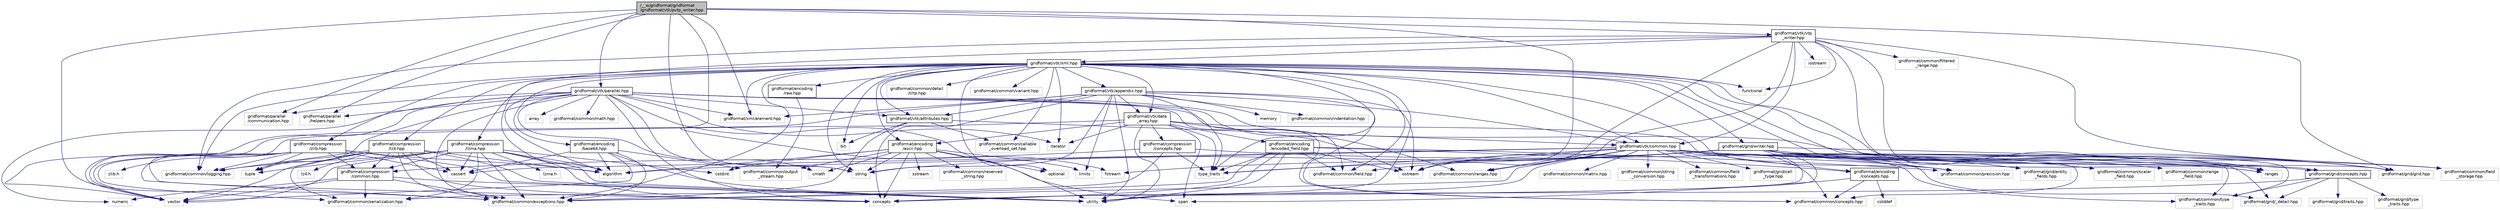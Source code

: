 digraph "/__w/gridformat/gridformat/gridformat/vtk/pvtp_writer.hpp"
{
 // LATEX_PDF_SIZE
  edge [fontname="Helvetica",fontsize="10",labelfontname="Helvetica",labelfontsize="10"];
  node [fontname="Helvetica",fontsize="10",shape=record];
  Node1 [label="/__w/gridformat/gridformat\l/gridformat/vtk/pvtp_writer.hpp",height=0.2,width=0.4,color="black", fillcolor="grey75", style="filled", fontcolor="black",tooltip="Writer for parallel .pvtu files."];
  Node1 -> Node2 [color="midnightblue",fontsize="10",style="solid",fontname="Helvetica"];
  Node2 [label="ostream",height=0.2,width=0.4,color="grey75", fillcolor="white", style="filled",tooltip=" "];
  Node1 -> Node3 [color="midnightblue",fontsize="10",style="solid",fontname="Helvetica"];
  Node3 [label="string",height=0.2,width=0.4,color="grey75", fillcolor="white", style="filled",tooltip=" "];
  Node1 -> Node4 [color="midnightblue",fontsize="10",style="solid",fontname="Helvetica"];
  Node4 [label="fstream",height=0.2,width=0.4,color="grey75", fillcolor="white", style="filled",tooltip=" "];
  Node1 -> Node5 [color="midnightblue",fontsize="10",style="solid",fontname="Helvetica"];
  Node5 [label="gridformat/common/exceptions.hpp",height=0.2,width=0.4,color="grey75", fillcolor="white", style="filled",tooltip=" "];
  Node1 -> Node6 [color="midnightblue",fontsize="10",style="solid",fontname="Helvetica"];
  Node6 [label="gridformat/parallel\l/communication.hpp",height=0.2,width=0.4,color="grey75", fillcolor="white", style="filled",tooltip=" "];
  Node1 -> Node7 [color="midnightblue",fontsize="10",style="solid",fontname="Helvetica"];
  Node7 [label="gridformat/parallel\l/helpers.hpp",height=0.2,width=0.4,color="grey75", fillcolor="white", style="filled",tooltip=" "];
  Node1 -> Node8 [color="midnightblue",fontsize="10",style="solid",fontname="Helvetica"];
  Node8 [label="gridformat/grid/grid.hpp",height=0.2,width=0.4,color="grey75", fillcolor="white", style="filled",tooltip=" "];
  Node1 -> Node9 [color="midnightblue",fontsize="10",style="solid",fontname="Helvetica"];
  Node9 [label="gridformat/xml/element.hpp",height=0.2,width=0.4,color="grey75", fillcolor="white", style="filled",tooltip=" "];
  Node1 -> Node10 [color="midnightblue",fontsize="10",style="solid",fontname="Helvetica"];
  Node10 [label="gridformat/vtk/vtp\l_writer.hpp",height=0.2,width=0.4,color="black", fillcolor="white", style="filled",URL="$vtp__writer_8hpp.html",tooltip="Writer for .vtu file format."];
  Node10 -> Node11 [color="midnightblue",fontsize="10",style="solid",fontname="Helvetica"];
  Node11 [label="ranges",height=0.2,width=0.4,color="grey75", fillcolor="white", style="filled",tooltip=" "];
  Node10 -> Node2 [color="midnightblue",fontsize="10",style="solid",fontname="Helvetica"];
  Node10 -> Node12 [color="midnightblue",fontsize="10",style="solid",fontname="Helvetica"];
  Node12 [label="iostream",height=0.2,width=0.4,color="grey75", fillcolor="white", style="filled",tooltip=" "];
  Node10 -> Node13 [color="midnightblue",fontsize="10",style="solid",fontname="Helvetica"];
  Node13 [label="algorithm",height=0.2,width=0.4,color="grey75", fillcolor="white", style="filled",tooltip=" "];
  Node10 -> Node14 [color="midnightblue",fontsize="10",style="solid",fontname="Helvetica"];
  Node14 [label="functional",height=0.2,width=0.4,color="grey75", fillcolor="white", style="filled",tooltip=" "];
  Node10 -> Node15 [color="midnightblue",fontsize="10",style="solid",fontname="Helvetica"];
  Node15 [label="gridformat/common/ranges.hpp",height=0.2,width=0.4,color="grey75", fillcolor="white", style="filled",tooltip=" "];
  Node10 -> Node16 [color="midnightblue",fontsize="10",style="solid",fontname="Helvetica"];
  Node16 [label="gridformat/common/filtered\l_range.hpp",height=0.2,width=0.4,color="grey75", fillcolor="white", style="filled",tooltip=" "];
  Node10 -> Node17 [color="midnightblue",fontsize="10",style="solid",fontname="Helvetica"];
  Node17 [label="gridformat/common/field\l_storage.hpp",height=0.2,width=0.4,color="grey75", fillcolor="white", style="filled",tooltip=" "];
  Node10 -> Node18 [color="midnightblue",fontsize="10",style="solid",fontname="Helvetica"];
  Node18 [label="gridformat/common/logging.hpp",height=0.2,width=0.4,color="grey75", fillcolor="white", style="filled",tooltip=" "];
  Node10 -> Node8 [color="midnightblue",fontsize="10",style="solid",fontname="Helvetica"];
  Node10 -> Node19 [color="midnightblue",fontsize="10",style="solid",fontname="Helvetica"];
  Node19 [label="gridformat/vtk/common.hpp",height=0.2,width=0.4,color="black", fillcolor="white", style="filled",URL="$vtk_2common_8hpp.html",tooltip="Common functionality for VTK writers."];
  Node19 -> Node11 [color="midnightblue",fontsize="10",style="solid",fontname="Helvetica"];
  Node19 -> Node20 [color="midnightblue",fontsize="10",style="solid",fontname="Helvetica"];
  Node20 [label="cassert",height=0.2,width=0.4,color="grey75", fillcolor="white", style="filled",tooltip=" "];
  Node19 -> Node21 [color="midnightblue",fontsize="10",style="solid",fontname="Helvetica"];
  Node21 [label="utility",height=0.2,width=0.4,color="grey75", fillcolor="white", style="filled",tooltip=" "];
  Node19 -> Node22 [color="midnightblue",fontsize="10",style="solid",fontname="Helvetica"];
  Node22 [label="type_traits",height=0.2,width=0.4,color="grey75", fillcolor="white", style="filled",tooltip=" "];
  Node19 -> Node13 [color="midnightblue",fontsize="10",style="solid",fontname="Helvetica"];
  Node19 -> Node23 [color="midnightblue",fontsize="10",style="solid",fontname="Helvetica"];
  Node23 [label="gridformat/common/field.hpp",height=0.2,width=0.4,color="grey75", fillcolor="white", style="filled",tooltip=" "];
  Node19 -> Node24 [color="midnightblue",fontsize="10",style="solid",fontname="Helvetica"];
  Node24 [label="gridformat/common/concepts.hpp",height=0.2,width=0.4,color="grey75", fillcolor="white", style="filled",tooltip=" "];
  Node19 -> Node5 [color="midnightblue",fontsize="10",style="solid",fontname="Helvetica"];
  Node19 -> Node25 [color="midnightblue",fontsize="10",style="solid",fontname="Helvetica"];
  Node25 [label="gridformat/common/precision.hpp",height=0.2,width=0.4,color="grey75", fillcolor="white", style="filled",tooltip=" "];
  Node19 -> Node15 [color="midnightblue",fontsize="10",style="solid",fontname="Helvetica"];
  Node19 -> Node26 [color="midnightblue",fontsize="10",style="solid",fontname="Helvetica"];
  Node26 [label="gridformat/common/matrix.hpp",height=0.2,width=0.4,color="grey75", fillcolor="white", style="filled",tooltip=" "];
  Node19 -> Node27 [color="midnightblue",fontsize="10",style="solid",fontname="Helvetica"];
  Node27 [label="gridformat/common/type\l_traits.hpp",height=0.2,width=0.4,color="grey75", fillcolor="white", style="filled",tooltip=" "];
  Node19 -> Node28 [color="midnightblue",fontsize="10",style="solid",fontname="Helvetica"];
  Node28 [label="gridformat/common/string\l_conversion.hpp",height=0.2,width=0.4,color="grey75", fillcolor="white", style="filled",tooltip=" "];
  Node19 -> Node29 [color="midnightblue",fontsize="10",style="solid",fontname="Helvetica"];
  Node29 [label="gridformat/common/field\l_transformations.hpp",height=0.2,width=0.4,color="grey75", fillcolor="white", style="filled",tooltip=" "];
  Node19 -> Node30 [color="midnightblue",fontsize="10",style="solid",fontname="Helvetica"];
  Node30 [label="gridformat/grid/entity\l_fields.hpp",height=0.2,width=0.4,color="grey75", fillcolor="white", style="filled",tooltip=" "];
  Node19 -> Node31 [color="midnightblue",fontsize="10",style="solid",fontname="Helvetica"];
  Node31 [label="gridformat/grid/cell\l_type.hpp",height=0.2,width=0.4,color="grey75", fillcolor="white", style="filled",tooltip=" "];
  Node19 -> Node32 [color="midnightblue",fontsize="10",style="solid",fontname="Helvetica"];
  Node32 [label="gridformat/grid/concepts.hpp",height=0.2,width=0.4,color="black", fillcolor="white", style="filled",URL="$grid_2concepts_8hpp.html",tooltip="Grid concepts."];
  Node32 -> Node33 [color="midnightblue",fontsize="10",style="solid",fontname="Helvetica"];
  Node33 [label="concepts",height=0.2,width=0.4,color="grey75", fillcolor="white", style="filled",tooltip=" "];
  Node32 -> Node27 [color="midnightblue",fontsize="10",style="solid",fontname="Helvetica"];
  Node32 -> Node34 [color="midnightblue",fontsize="10",style="solid",fontname="Helvetica"];
  Node34 [label="gridformat/grid/type\l_traits.hpp",height=0.2,width=0.4,color="grey75", fillcolor="white", style="filled",tooltip=" "];
  Node32 -> Node35 [color="midnightblue",fontsize="10",style="solid",fontname="Helvetica"];
  Node35 [label="gridformat/grid/_detail.hpp",height=0.2,width=0.4,color="grey75", fillcolor="white", style="filled",tooltip=" "];
  Node32 -> Node36 [color="midnightblue",fontsize="10",style="solid",fontname="Helvetica"];
  Node36 [label="gridformat/grid/traits.hpp",height=0.2,width=0.4,color="grey75", fillcolor="white", style="filled",tooltip=" "];
  Node19 -> Node35 [color="midnightblue",fontsize="10",style="solid",fontname="Helvetica"];
  Node19 -> Node8 [color="midnightblue",fontsize="10",style="solid",fontname="Helvetica"];
  Node10 -> Node37 [color="midnightblue",fontsize="10",style="solid",fontname="Helvetica"];
  Node37 [label="gridformat/vtk/xml.hpp",height=0.2,width=0.4,color="black", fillcolor="white", style="filled",URL="$xml_8hpp.html",tooltip="Base class for VTK XML-type file format writers."];
  Node37 -> Node38 [color="midnightblue",fontsize="10",style="solid",fontname="Helvetica"];
  Node38 [label="bit",height=0.2,width=0.4,color="grey75", fillcolor="white", style="filled",tooltip=" "];
  Node37 -> Node3 [color="midnightblue",fontsize="10",style="solid",fontname="Helvetica"];
  Node37 -> Node11 [color="midnightblue",fontsize="10",style="solid",fontname="Helvetica"];
  Node37 -> Node21 [color="midnightblue",fontsize="10",style="solid",fontname="Helvetica"];
  Node37 -> Node22 [color="midnightblue",fontsize="10",style="solid",fontname="Helvetica"];
  Node37 -> Node14 [color="midnightblue",fontsize="10",style="solid",fontname="Helvetica"];
  Node37 -> Node39 [color="midnightblue",fontsize="10",style="solid",fontname="Helvetica"];
  Node39 [label="optional",height=0.2,width=0.4,color="grey75", fillcolor="white", style="filled",tooltip=" "];
  Node37 -> Node40 [color="midnightblue",fontsize="10",style="solid",fontname="Helvetica"];
  Node40 [label="iterator",height=0.2,width=0.4,color="grey75", fillcolor="white", style="filled",tooltip=" "];
  Node37 -> Node41 [color="midnightblue",fontsize="10",style="solid",fontname="Helvetica"];
  Node41 [label="gridformat/common/detail\l/crtp.hpp",height=0.2,width=0.4,color="grey75", fillcolor="white", style="filled",tooltip=" "];
  Node37 -> Node42 [color="midnightblue",fontsize="10",style="solid",fontname="Helvetica"];
  Node42 [label="gridformat/common/callable\l_overload_set.hpp",height=0.2,width=0.4,color="grey75", fillcolor="white", style="filled",tooltip=" "];
  Node37 -> Node5 [color="midnightblue",fontsize="10",style="solid",fontname="Helvetica"];
  Node37 -> Node27 [color="midnightblue",fontsize="10",style="solid",fontname="Helvetica"];
  Node37 -> Node43 [color="midnightblue",fontsize="10",style="solid",fontname="Helvetica"];
  Node43 [label="gridformat/common/variant.hpp",height=0.2,width=0.4,color="grey75", fillcolor="white", style="filled",tooltip=" "];
  Node37 -> Node25 [color="midnightblue",fontsize="10",style="solid",fontname="Helvetica"];
  Node37 -> Node18 [color="midnightblue",fontsize="10",style="solid",fontname="Helvetica"];
  Node37 -> Node23 [color="midnightblue",fontsize="10",style="solid",fontname="Helvetica"];
  Node37 -> Node44 [color="midnightblue",fontsize="10",style="solid",fontname="Helvetica"];
  Node44 [label="gridformat/encoding\l/base64.hpp",height=0.2,width=0.4,color="black", fillcolor="white", style="filled",URL="$base64_8hpp.html",tooltip="Encoder and stream using base64."];
  Node44 -> Node45 [color="midnightblue",fontsize="10",style="solid",fontname="Helvetica"];
  Node45 [label="vector",height=0.2,width=0.4,color="grey75", fillcolor="white", style="filled",tooltip=" "];
  Node44 -> Node21 [color="midnightblue",fontsize="10",style="solid",fontname="Helvetica"];
  Node44 -> Node20 [color="midnightblue",fontsize="10",style="solid",fontname="Helvetica"];
  Node44 -> Node13 [color="midnightblue",fontsize="10",style="solid",fontname="Helvetica"];
  Node44 -> Node5 [color="midnightblue",fontsize="10",style="solid",fontname="Helvetica"];
  Node44 -> Node46 [color="midnightblue",fontsize="10",style="solid",fontname="Helvetica"];
  Node46 [label="gridformat/common/output\l_stream.hpp",height=0.2,width=0.4,color="grey75", fillcolor="white", style="filled",tooltip=" "];
  Node37 -> Node47 [color="midnightblue",fontsize="10",style="solid",fontname="Helvetica"];
  Node47 [label="gridformat/encoding\l/ascii.hpp",height=0.2,width=0.4,color="black", fillcolor="white", style="filled",URL="$ascii_8hpp.html",tooltip="Encoder and stream using ascii."];
  Node47 -> Node48 [color="midnightblue",fontsize="10",style="solid",fontname="Helvetica"];
  Node48 [label="cmath",height=0.2,width=0.4,color="grey75", fillcolor="white", style="filled",tooltip=" "];
  Node47 -> Node49 [color="midnightblue",fontsize="10",style="solid",fontname="Helvetica"];
  Node49 [label="limits",height=0.2,width=0.4,color="grey75", fillcolor="white", style="filled",tooltip=" "];
  Node47 -> Node33 [color="midnightblue",fontsize="10",style="solid",fontname="Helvetica"];
  Node47 -> Node13 [color="midnightblue",fontsize="10",style="solid",fontname="Helvetica"];
  Node47 -> Node39 [color="midnightblue",fontsize="10",style="solid",fontname="Helvetica"];
  Node47 -> Node50 [color="midnightblue",fontsize="10",style="solid",fontname="Helvetica"];
  Node50 [label="cstdint",height=0.2,width=0.4,color="grey75", fillcolor="white", style="filled",tooltip=" "];
  Node47 -> Node3 [color="midnightblue",fontsize="10",style="solid",fontname="Helvetica"];
  Node47 -> Node51 [color="midnightblue",fontsize="10",style="solid",fontname="Helvetica"];
  Node51 [label="span",height=0.2,width=0.4,color="grey75", fillcolor="white", style="filled",tooltip=" "];
  Node47 -> Node52 [color="midnightblue",fontsize="10",style="solid",fontname="Helvetica"];
  Node52 [label="sstream",height=0.2,width=0.4,color="grey75", fillcolor="white", style="filled",tooltip=" "];
  Node47 -> Node46 [color="midnightblue",fontsize="10",style="solid",fontname="Helvetica"];
  Node47 -> Node53 [color="midnightblue",fontsize="10",style="solid",fontname="Helvetica"];
  Node53 [label="gridformat/common/reserved\l_string.hpp",height=0.2,width=0.4,color="grey75", fillcolor="white", style="filled",tooltip=" "];
  Node37 -> Node54 [color="midnightblue",fontsize="10",style="solid",fontname="Helvetica"];
  Node54 [label="gridformat/encoding\l/raw.hpp",height=0.2,width=0.4,color="black", fillcolor="white", style="filled",URL="$raw_8hpp.html",tooltip="Encoder and stream for raw binary output."];
  Node54 -> Node46 [color="midnightblue",fontsize="10",style="solid",fontname="Helvetica"];
  Node37 -> Node55 [color="midnightblue",fontsize="10",style="solid",fontname="Helvetica"];
  Node55 [label="gridformat/compression\l/lz4.hpp",height=0.2,width=0.4,color="black", fillcolor="white", style="filled",URL="$lz4_8hpp.html",tooltip="Compressor using the LZ4 library."];
  Node55 -> Node33 [color="midnightblue",fontsize="10",style="solid",fontname="Helvetica"];
  Node55 -> Node21 [color="midnightblue",fontsize="10",style="solid",fontname="Helvetica"];
  Node55 -> Node45 [color="midnightblue",fontsize="10",style="solid",fontname="Helvetica"];
  Node55 -> Node20 [color="midnightblue",fontsize="10",style="solid",fontname="Helvetica"];
  Node55 -> Node13 [color="midnightblue",fontsize="10",style="solid",fontname="Helvetica"];
  Node55 -> Node56 [color="midnightblue",fontsize="10",style="solid",fontname="Helvetica"];
  Node56 [label="tuple",height=0.2,width=0.4,color="grey75", fillcolor="white", style="filled",tooltip=" "];
  Node55 -> Node57 [color="midnightblue",fontsize="10",style="solid",fontname="Helvetica"];
  Node57 [label="lz4.h",height=0.2,width=0.4,color="grey75", fillcolor="white", style="filled",tooltip=" "];
  Node55 -> Node5 [color="midnightblue",fontsize="10",style="solid",fontname="Helvetica"];
  Node55 -> Node58 [color="midnightblue",fontsize="10",style="solid",fontname="Helvetica"];
  Node58 [label="gridformat/common/serialization.hpp",height=0.2,width=0.4,color="grey75", fillcolor="white", style="filled",tooltip=" "];
  Node55 -> Node18 [color="midnightblue",fontsize="10",style="solid",fontname="Helvetica"];
  Node55 -> Node59 [color="midnightblue",fontsize="10",style="solid",fontname="Helvetica"];
  Node59 [label="gridformat/compression\l/common.hpp",height=0.2,width=0.4,color="black", fillcolor="white", style="filled",URL="$compression_2common_8hpp.html",tooltip="Common classes used in the context of data compression."];
  Node59 -> Node45 [color="midnightblue",fontsize="10",style="solid",fontname="Helvetica"];
  Node59 -> Node21 [color="midnightblue",fontsize="10",style="solid",fontname="Helvetica"];
  Node59 -> Node60 [color="midnightblue",fontsize="10",style="solid",fontname="Helvetica"];
  Node60 [label="numeric",height=0.2,width=0.4,color="grey75", fillcolor="white", style="filled",tooltip=" "];
  Node59 -> Node5 [color="midnightblue",fontsize="10",style="solid",fontname="Helvetica"];
  Node59 -> Node58 [color="midnightblue",fontsize="10",style="solid",fontname="Helvetica"];
  Node37 -> Node61 [color="midnightblue",fontsize="10",style="solid",fontname="Helvetica"];
  Node61 [label="gridformat/compression\l/lzma.hpp",height=0.2,width=0.4,color="black", fillcolor="white", style="filled",URL="$lzma_8hpp.html",tooltip="Compressor using the LZMA library."];
  Node61 -> Node33 [color="midnightblue",fontsize="10",style="solid",fontname="Helvetica"];
  Node61 -> Node21 [color="midnightblue",fontsize="10",style="solid",fontname="Helvetica"];
  Node61 -> Node45 [color="midnightblue",fontsize="10",style="solid",fontname="Helvetica"];
  Node61 -> Node20 [color="midnightblue",fontsize="10",style="solid",fontname="Helvetica"];
  Node61 -> Node13 [color="midnightblue",fontsize="10",style="solid",fontname="Helvetica"];
  Node61 -> Node56 [color="midnightblue",fontsize="10",style="solid",fontname="Helvetica"];
  Node61 -> Node50 [color="midnightblue",fontsize="10",style="solid",fontname="Helvetica"];
  Node61 -> Node62 [color="midnightblue",fontsize="10",style="solid",fontname="Helvetica"];
  Node62 [label="lzma.h",height=0.2,width=0.4,color="grey75", fillcolor="white", style="filled",tooltip=" "];
  Node61 -> Node5 [color="midnightblue",fontsize="10",style="solid",fontname="Helvetica"];
  Node61 -> Node58 [color="midnightblue",fontsize="10",style="solid",fontname="Helvetica"];
  Node61 -> Node18 [color="midnightblue",fontsize="10",style="solid",fontname="Helvetica"];
  Node61 -> Node59 [color="midnightblue",fontsize="10",style="solid",fontname="Helvetica"];
  Node37 -> Node63 [color="midnightblue",fontsize="10",style="solid",fontname="Helvetica"];
  Node63 [label="gridformat/compression\l/zlib.hpp",height=0.2,width=0.4,color="black", fillcolor="white", style="filled",URL="$zlib_8hpp.html",tooltip="Compressor using the ZLIB library."];
  Node63 -> Node33 [color="midnightblue",fontsize="10",style="solid",fontname="Helvetica"];
  Node63 -> Node21 [color="midnightblue",fontsize="10",style="solid",fontname="Helvetica"];
  Node63 -> Node45 [color="midnightblue",fontsize="10",style="solid",fontname="Helvetica"];
  Node63 -> Node20 [color="midnightblue",fontsize="10",style="solid",fontname="Helvetica"];
  Node63 -> Node13 [color="midnightblue",fontsize="10",style="solid",fontname="Helvetica"];
  Node63 -> Node56 [color="midnightblue",fontsize="10",style="solid",fontname="Helvetica"];
  Node63 -> Node64 [color="midnightblue",fontsize="10",style="solid",fontname="Helvetica"];
  Node64 [label="zlib.h",height=0.2,width=0.4,color="grey75", fillcolor="white", style="filled",tooltip=" "];
  Node63 -> Node5 [color="midnightblue",fontsize="10",style="solid",fontname="Helvetica"];
  Node63 -> Node58 [color="midnightblue",fontsize="10",style="solid",fontname="Helvetica"];
  Node63 -> Node18 [color="midnightblue",fontsize="10",style="solid",fontname="Helvetica"];
  Node63 -> Node59 [color="midnightblue",fontsize="10",style="solid",fontname="Helvetica"];
  Node37 -> Node32 [color="midnightblue",fontsize="10",style="solid",fontname="Helvetica"];
  Node37 -> Node65 [color="midnightblue",fontsize="10",style="solid",fontname="Helvetica"];
  Node65 [label="gridformat/grid/writer.hpp",height=0.2,width=0.4,color="black", fillcolor="white", style="filled",URL="$grid_2writer_8hpp.html",tooltip="Base classes for grid data writers."];
  Node65 -> Node3 [color="midnightblue",fontsize="10",style="solid",fontname="Helvetica"];
  Node65 -> Node21 [color="midnightblue",fontsize="10",style="solid",fontname="Helvetica"];
  Node65 -> Node11 [color="midnightblue",fontsize="10",style="solid",fontname="Helvetica"];
  Node65 -> Node4 [color="midnightblue",fontsize="10",style="solid",fontname="Helvetica"];
  Node65 -> Node2 [color="midnightblue",fontsize="10",style="solid",fontname="Helvetica"];
  Node65 -> Node33 [color="midnightblue",fontsize="10",style="solid",fontname="Helvetica"];
  Node65 -> Node22 [color="midnightblue",fontsize="10",style="solid",fontname="Helvetica"];
  Node65 -> Node27 [color="midnightblue",fontsize="10",style="solid",fontname="Helvetica"];
  Node65 -> Node25 [color="midnightblue",fontsize="10",style="solid",fontname="Helvetica"];
  Node65 -> Node24 [color="midnightblue",fontsize="10",style="solid",fontname="Helvetica"];
  Node65 -> Node17 [color="midnightblue",fontsize="10",style="solid",fontname="Helvetica"];
  Node65 -> Node66 [color="midnightblue",fontsize="10",style="solid",fontname="Helvetica"];
  Node66 [label="gridformat/common/range\l_field.hpp",height=0.2,width=0.4,color="grey75", fillcolor="white", style="filled",tooltip=" "];
  Node65 -> Node67 [color="midnightblue",fontsize="10",style="solid",fontname="Helvetica"];
  Node67 [label="gridformat/common/scalar\l_field.hpp",height=0.2,width=0.4,color="grey75", fillcolor="white", style="filled",tooltip=" "];
  Node65 -> Node8 [color="midnightblue",fontsize="10",style="solid",fontname="Helvetica"];
  Node65 -> Node35 [color="midnightblue",fontsize="10",style="solid",fontname="Helvetica"];
  Node65 -> Node30 [color="midnightblue",fontsize="10",style="solid",fontname="Helvetica"];
  Node37 -> Node8 [color="midnightblue",fontsize="10",style="solid",fontname="Helvetica"];
  Node37 -> Node9 [color="midnightblue",fontsize="10",style="solid",fontname="Helvetica"];
  Node37 -> Node19 [color="midnightblue",fontsize="10",style="solid",fontname="Helvetica"];
  Node37 -> Node68 [color="midnightblue",fontsize="10",style="solid",fontname="Helvetica"];
  Node68 [label="gridformat/vtk/attributes.hpp",height=0.2,width=0.4,color="black", fillcolor="white", style="filled",URL="$attributes_8hpp.html",tooltip="Helper functions to get the VTK-specific names of things."];
  Node68 -> Node38 [color="midnightblue",fontsize="10",style="solid",fontname="Helvetica"];
  Node68 -> Node5 [color="midnightblue",fontsize="10",style="solid",fontname="Helvetica"];
  Node68 -> Node42 [color="midnightblue",fontsize="10",style="solid",fontname="Helvetica"];
  Node68 -> Node19 [color="midnightblue",fontsize="10",style="solid",fontname="Helvetica"];
  Node37 -> Node69 [color="midnightblue",fontsize="10",style="solid",fontname="Helvetica"];
  Node69 [label="gridformat/vtk/data\l_array.hpp",height=0.2,width=0.4,color="black", fillcolor="white", style="filled",URL="$data__array_8hpp.html",tooltip="Wraps a field and exposes it as VTK data array. Essentially, this implements the operator<< to stream..."];
  Node69 -> Node51 [color="midnightblue",fontsize="10",style="solid",fontname="Helvetica"];
  Node69 -> Node21 [color="midnightblue",fontsize="10",style="solid",fontname="Helvetica"];
  Node69 -> Node2 [color="midnightblue",fontsize="10",style="solid",fontname="Helvetica"];
  Node69 -> Node45 [color="midnightblue",fontsize="10",style="solid",fontname="Helvetica"];
  Node69 -> Node40 [color="midnightblue",fontsize="10",style="solid",fontname="Helvetica"];
  Node69 -> Node22 [color="midnightblue",fontsize="10",style="solid",fontname="Helvetica"];
  Node69 -> Node47 [color="midnightblue",fontsize="10",style="solid",fontname="Helvetica"];
  Node69 -> Node70 [color="midnightblue",fontsize="10",style="solid",fontname="Helvetica"];
  Node70 [label="gridformat/encoding\l/concepts.hpp",height=0.2,width=0.4,color="black", fillcolor="white", style="filled",URL="$encoding_2concepts_8hpp.html",tooltip="Concepts related to data encoding."];
  Node70 -> Node71 [color="midnightblue",fontsize="10",style="solid",fontname="Helvetica"];
  Node71 [label="cstddef",height=0.2,width=0.4,color="grey75", fillcolor="white", style="filled",tooltip=" "];
  Node70 -> Node51 [color="midnightblue",fontsize="10",style="solid",fontname="Helvetica"];
  Node70 -> Node24 [color="midnightblue",fontsize="10",style="solid",fontname="Helvetica"];
  Node69 -> Node72 [color="midnightblue",fontsize="10",style="solid",fontname="Helvetica"];
  Node72 [label="gridformat/encoding\l/encoded_field.hpp",height=0.2,width=0.4,color="black", fillcolor="white", style="filled",URL="$encoded__field_8hpp.html",tooltip="Wraps a field and makes it streamable using encoding."];
  Node72 -> Node21 [color="midnightblue",fontsize="10",style="solid",fontname="Helvetica"];
  Node72 -> Node2 [color="midnightblue",fontsize="10",style="solid",fontname="Helvetica"];
  Node72 -> Node33 [color="midnightblue",fontsize="10",style="solid",fontname="Helvetica"];
  Node72 -> Node22 [color="midnightblue",fontsize="10",style="solid",fontname="Helvetica"];
  Node72 -> Node23 [color="midnightblue",fontsize="10",style="solid",fontname="Helvetica"];
  Node72 -> Node25 [color="midnightblue",fontsize="10",style="solid",fontname="Helvetica"];
  Node72 -> Node5 [color="midnightblue",fontsize="10",style="solid",fontname="Helvetica"];
  Node72 -> Node70 [color="midnightblue",fontsize="10",style="solid",fontname="Helvetica"];
  Node69 -> Node73 [color="midnightblue",fontsize="10",style="solid",fontname="Helvetica"];
  Node73 [label="gridformat/compression\l/concepts.hpp",height=0.2,width=0.4,color="black", fillcolor="white", style="filled",URL="$compression_2concepts_8hpp.html",tooltip="Concepts related to data compression."];
  Node73 -> Node11 [color="midnightblue",fontsize="10",style="solid",fontname="Helvetica"];
  Node73 -> Node22 [color="midnightblue",fontsize="10",style="solid",fontname="Helvetica"];
  Node73 -> Node58 [color="midnightblue",fontsize="10",style="solid",fontname="Helvetica"];
  Node73 -> Node59 [color="midnightblue",fontsize="10",style="solid",fontname="Helvetica"];
  Node37 -> Node74 [color="midnightblue",fontsize="10",style="solid",fontname="Helvetica"];
  Node74 [label="gridformat/vtk/appendix.hpp",height=0.2,width=0.4,color="black", fillcolor="white", style="filled",URL="$appendix_8hpp.html",tooltip="Helper classes for writing VTK appendices of xml formats."];
  Node74 -> Node33 [color="midnightblue",fontsize="10",style="solid",fontname="Helvetica"];
  Node74 -> Node21 [color="midnightblue",fontsize="10",style="solid",fontname="Helvetica"];
  Node74 -> Node2 [color="midnightblue",fontsize="10",style="solid",fontname="Helvetica"];
  Node74 -> Node3 [color="midnightblue",fontsize="10",style="solid",fontname="Helvetica"];
  Node74 -> Node45 [color="midnightblue",fontsize="10",style="solid",fontname="Helvetica"];
  Node74 -> Node75 [color="midnightblue",fontsize="10",style="solid",fontname="Helvetica"];
  Node75 [label="memory",height=0.2,width=0.4,color="grey75", fillcolor="white", style="filled",tooltip=" "];
  Node74 -> Node49 [color="midnightblue",fontsize="10",style="solid",fontname="Helvetica"];
  Node74 -> Node22 [color="midnightblue",fontsize="10",style="solid",fontname="Helvetica"];
  Node74 -> Node24 [color="midnightblue",fontsize="10",style="solid",fontname="Helvetica"];
  Node74 -> Node76 [color="midnightblue",fontsize="10",style="solid",fontname="Helvetica"];
  Node76 [label="gridformat/common/indentation.hpp",height=0.2,width=0.4,color="grey75", fillcolor="white", style="filled",tooltip=" "];
  Node74 -> Node9 [color="midnightblue",fontsize="10",style="solid",fontname="Helvetica"];
  Node74 -> Node19 [color="midnightblue",fontsize="10",style="solid",fontname="Helvetica"];
  Node74 -> Node69 [color="midnightblue",fontsize="10",style="solid",fontname="Helvetica"];
  Node74 -> Node68 [color="midnightblue",fontsize="10",style="solid",fontname="Helvetica"];
  Node1 -> Node77 [color="midnightblue",fontsize="10",style="solid",fontname="Helvetica"];
  Node77 [label="gridformat/vtk/parallel.hpp",height=0.2,width=0.4,color="black", fillcolor="white", style="filled",URL="$parallel_8hpp.html",tooltip="Helper function for writing parallel VTK files."];
  Node77 -> Node78 [color="midnightblue",fontsize="10",style="solid",fontname="Helvetica"];
  Node78 [label="array",height=0.2,width=0.4,color="grey75", fillcolor="white", style="filled",tooltip=" "];
  Node77 -> Node45 [color="midnightblue",fontsize="10",style="solid",fontname="Helvetica"];
  Node77 -> Node3 [color="midnightblue",fontsize="10",style="solid",fontname="Helvetica"];
  Node77 -> Node21 [color="midnightblue",fontsize="10",style="solid",fontname="Helvetica"];
  Node77 -> Node33 [color="midnightblue",fontsize="10",style="solid",fontname="Helvetica"];
  Node77 -> Node13 [color="midnightblue",fontsize="10",style="solid",fontname="Helvetica"];
  Node77 -> Node40 [color="midnightblue",fontsize="10",style="solid",fontname="Helvetica"];
  Node77 -> Node60 [color="midnightblue",fontsize="10",style="solid",fontname="Helvetica"];
  Node77 -> Node56 [color="midnightblue",fontsize="10",style="solid",fontname="Helvetica"];
  Node77 -> Node48 [color="midnightblue",fontsize="10",style="solid",fontname="Helvetica"];
  Node77 -> Node79 [color="midnightblue",fontsize="10",style="solid",fontname="Helvetica"];
  Node79 [label="gridformat/common/math.hpp",height=0.2,width=0.4,color="grey75", fillcolor="white", style="filled",tooltip=" "];
  Node77 -> Node5 [color="midnightblue",fontsize="10",style="solid",fontname="Helvetica"];
  Node77 -> Node24 [color="midnightblue",fontsize="10",style="solid",fontname="Helvetica"];
  Node77 -> Node15 [color="midnightblue",fontsize="10",style="solid",fontname="Helvetica"];
  Node77 -> Node23 [color="midnightblue",fontsize="10",style="solid",fontname="Helvetica"];
  Node77 -> Node8 [color="midnightblue",fontsize="10",style="solid",fontname="Helvetica"];
  Node77 -> Node6 [color="midnightblue",fontsize="10",style="solid",fontname="Helvetica"];
  Node77 -> Node7 [color="midnightblue",fontsize="10",style="solid",fontname="Helvetica"];
  Node77 -> Node9 [color="midnightblue",fontsize="10",style="solid",fontname="Helvetica"];
  Node77 -> Node68 [color="midnightblue",fontsize="10",style="solid",fontname="Helvetica"];
}
